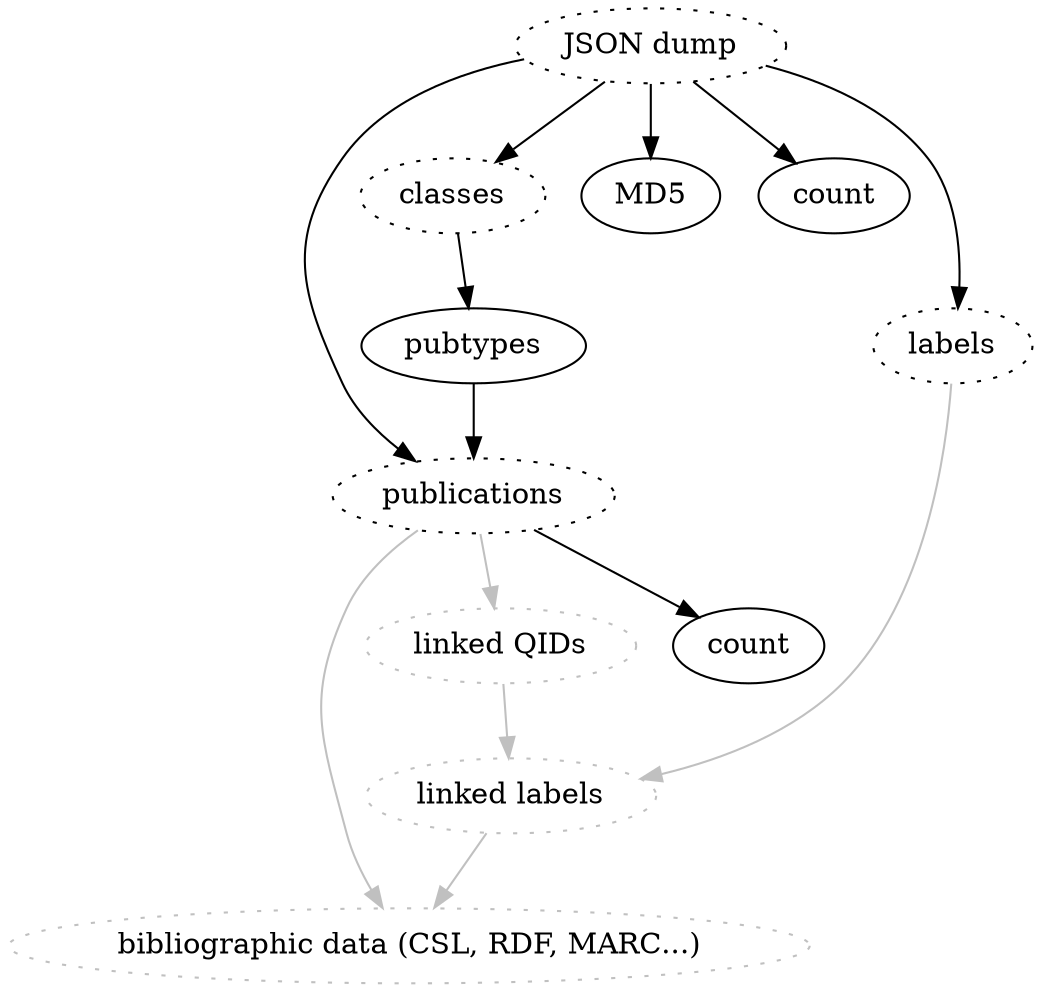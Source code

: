 digraph {
  dump[label="JSON dump",style=dotted]
  publications[label="publications",style=dotted]

  classes[style=dotted]

  dump -> classes
  dump -> MD5
  dump -> idsCount
  dump -> allLabels

  idsCount[label="count"]

  classes -> pubtypes
  dump -> publications
  pubtypes -> publications
  publications -> publicationsIdsCount

  publicationsIdsCount[label="count"]

  publications -> linkedIds [color=grey]
  
  linkedIds[label="linked QIDs",style=dotted,color=grey]
  allLabels[label="labels",style=dotted]
  linkedLabels[label="linked labels",style=dotted, color=grey]

  linkedIds -> linkedLabels [color=grey]
  allLabels -> linkedLabels [color=grey]

  publications -> bibdata [color=grey]
  linkedLabels -> bibdata [color=grey]
  bibdata[label="bibliographic data (CSL, RDF, MARC...)", color=grey, style=dotted]

}
